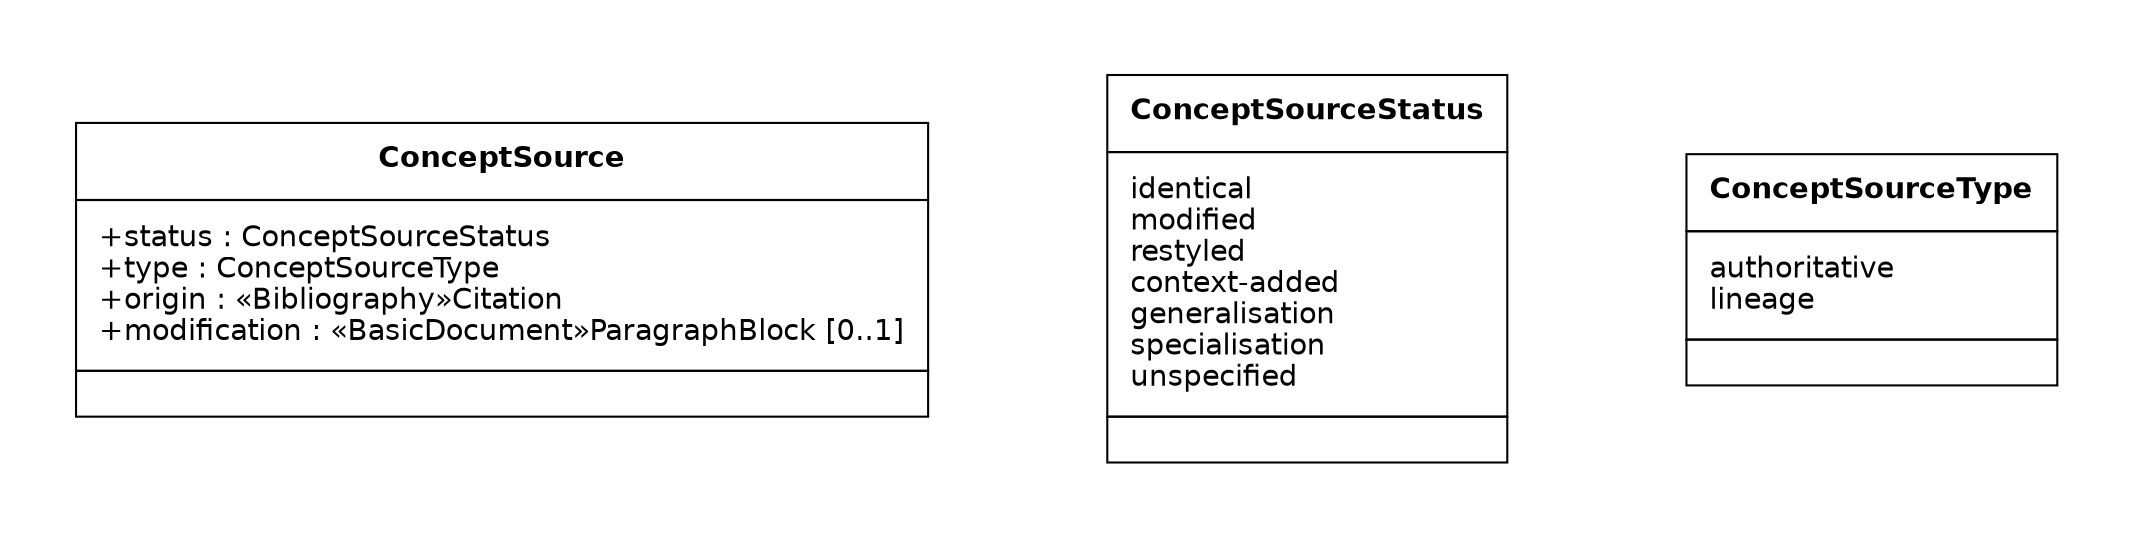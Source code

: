 digraph G {
  graph [splines="ortho" pad=0.5 ranksep="1.2.equally" nodesep="1.2.equally"]
  edge [color="gray50"]
  node [shape="box" fontname="Helvetica-bold"]

  ConceptSource [shape="plain" fontname="Helvetica" label=<
    <TABLE BORDER="0" CELLBORDER="1" CELLSPACING="0" CELLPADDING="10">
    <TR>
    <TD><TABLE BORDER="0" CELLPADDING="0" CELLSPACING="0">
    <TR><TD ALIGN="CENTER"><B>ConceptSource</B></TD></TR>
  </TABLE>
  </TD>
  </TR>
  
  <TR>
    <TD><TABLE BORDER="0" CELLPADDING="0" CELLSPACING="0">
              <TR><TD ALIGN="LEFT">+status : ConceptSourceStatus </TD></TR>
            <TR><TD ALIGN="LEFT">+type : ConceptSourceType </TD></TR>
            <TR><TD ALIGN="LEFT">+origin : «Bibliography»Citation </TD></TR>
            <TR><TD ALIGN="LEFT">+modification : «BasicDocument»ParagraphBlock &#91;0..1&#93;</TD></TR>
  </TABLE>
        </TD>
  </TR>
  
  <TR>
    <TD><TABLE BORDER="0" CELLPADDING="0" CELLSPACING="0">
    <TR><TD ALIGN="LEFT"></TD></TR>
  </TABLE></TD>
  </TR>
  
  </TABLE>
  >]
  
  ConceptSourceStatus [shape="plain" fontname="Helvetica" label=<
    <TABLE BORDER="0" CELLBORDER="1" CELLSPACING="0" CELLPADDING="10">
    <TR>
    <TD><TABLE BORDER="0" CELLPADDING="0" CELLSPACING="0">
    <TR><TD ALIGN="CENTER"><B>ConceptSourceStatus</B></TD></TR>
  </TABLE>
  </TD>
  </TR>
  
  <TR>
    <TD><TABLE BORDER="0" CELLPADDING="0" CELLSPACING="0">
              <TR><TD ALIGN="LEFT">identical</TD></TR>
            <TR><TD ALIGN="LEFT">modified</TD></TR>
            <TR><TD ALIGN="LEFT">restyled</TD></TR>
            <TR><TD ALIGN="LEFT">context-added</TD></TR>
            <TR><TD ALIGN="LEFT">generalisation</TD></TR>
            <TR><TD ALIGN="LEFT">specialisation</TD></TR>
            <TR><TD ALIGN="LEFT">unspecified</TD></TR>
  </TABLE>
        </TD>
  </TR>
  
  <TR>
    <TD><TABLE BORDER="0" CELLPADDING="0" CELLSPACING="0">
    <TR><TD ALIGN="LEFT"></TD></TR>
  </TABLE></TD>
  </TR>
  
  </TABLE>
  >]
  
  ConceptSourceType [shape="plain" fontname="Helvetica" label=<
    <TABLE BORDER="0" CELLBORDER="1" CELLSPACING="0" CELLPADDING="10">
    <TR>
    <TD><TABLE BORDER="0" CELLPADDING="0" CELLSPACING="0">
    <TR><TD ALIGN="CENTER"><B>ConceptSourceType</B></TD></TR>
  </TABLE>
  </TD>
  </TR>
  
  <TR>
    <TD><TABLE BORDER="0" CELLPADDING="0" CELLSPACING="0">
              <TR><TD ALIGN="LEFT">authoritative</TD></TR>
            <TR><TD ALIGN="LEFT">lineage</TD></TR>
  </TABLE>
        </TD>
  </TR>
  
  <TR>
    <TD><TABLE BORDER="0" CELLPADDING="0" CELLSPACING="0">
    <TR><TD ALIGN="LEFT"></TD></TR>
  </TABLE></TD>
  </TR>
  
  </TABLE>
  >]


}
